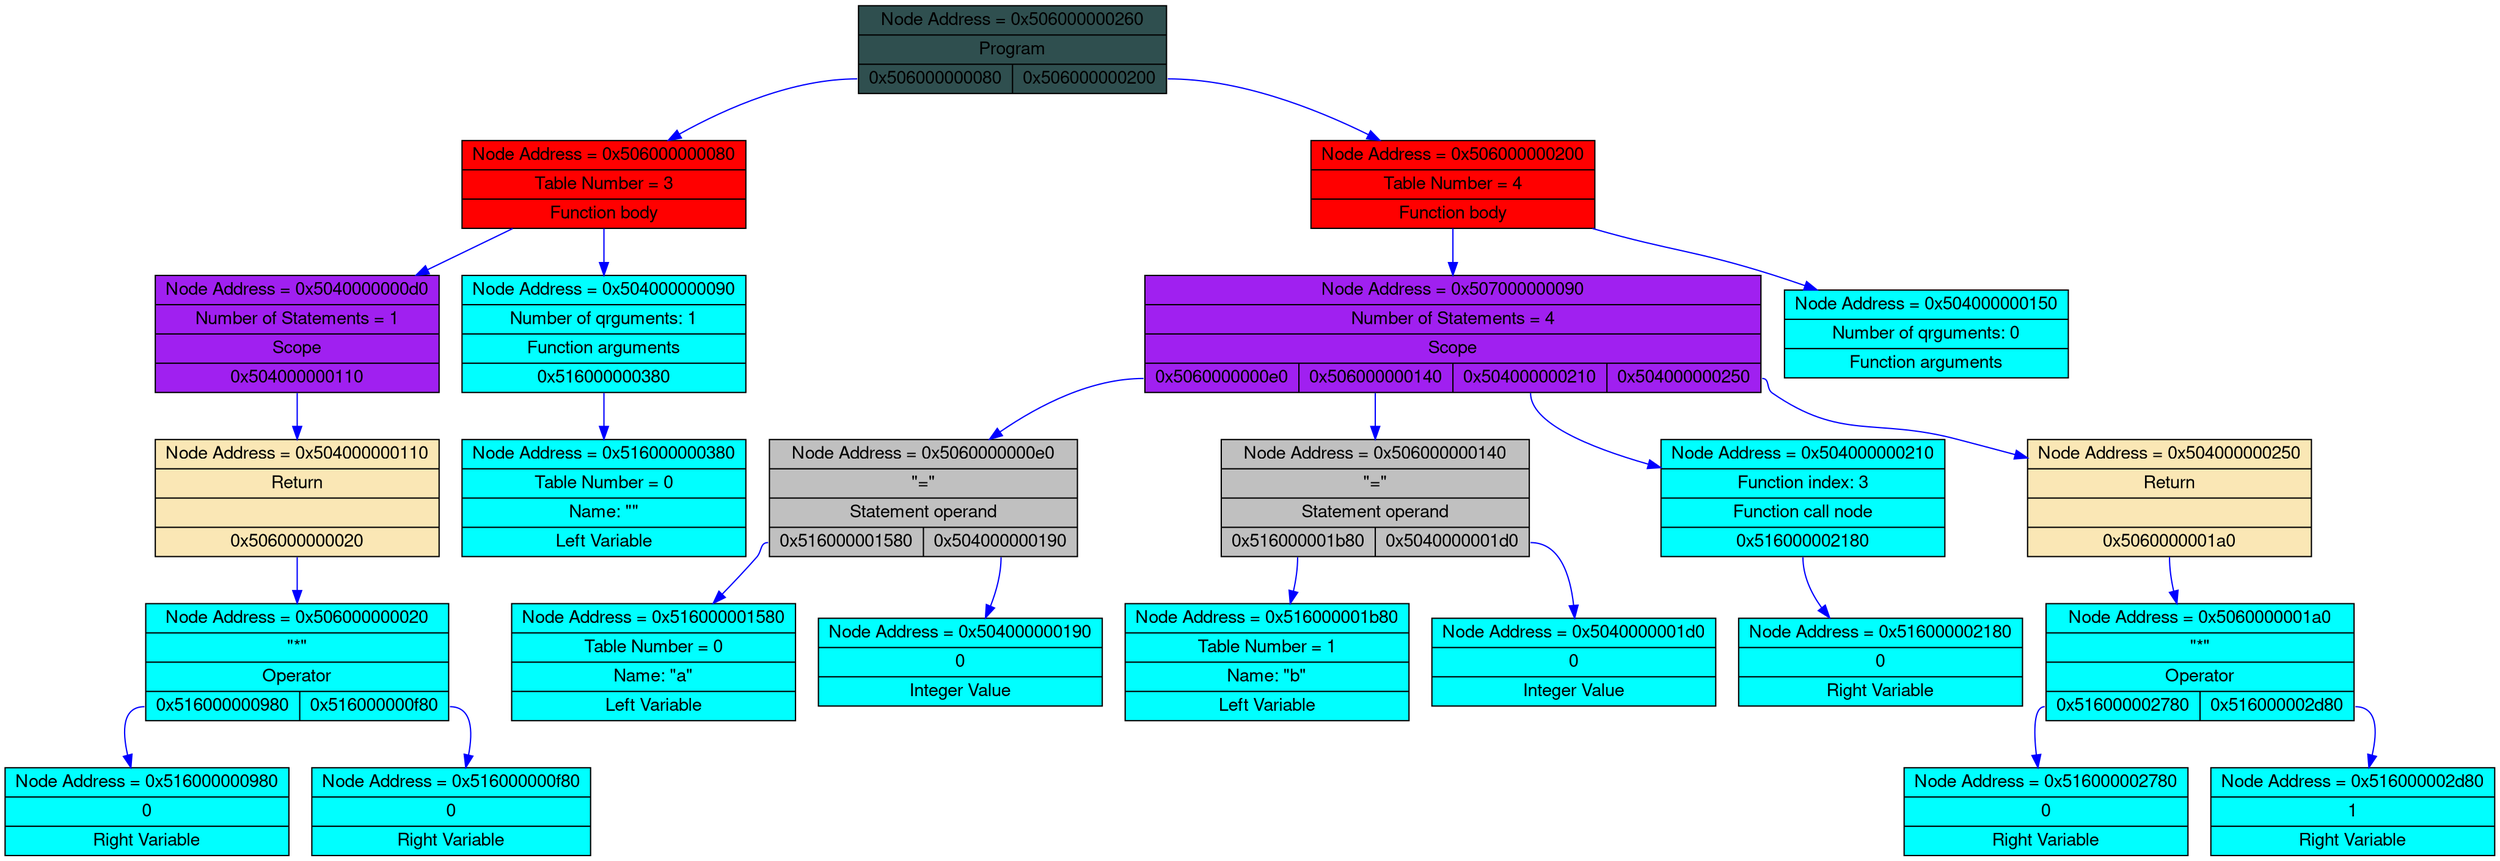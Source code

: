 digraph g {
fontname="Helvetica,Arial,sans-serif"node [fontname="Helvetica,Arial,sans-serif", color = "green"]
graph [
rankdir = "TB"
];
node [
fontisze = "16"
shape = "ellipse"
style = filled
];

"node0" [
rank = 0
"label" = "{<adr> Node Address =  0x506000000260|<value> Program|{<d0>0x506000000080 |<d1>0x506000000200}}"
color="black"
fillcolor="#2F4F4F"
shape = "record"];node0: <d0> -> node1[color = "blue"];

"node1" [
rank = 1
"label" = "{<adr> Node Address =  0x506000000080|<value> Table Number = 3|Function body}"
color="black"
fillcolor="red"
shape = "record"];node1: <d0> -> node2[color = "blue"];

"node2" [
rank = 2
"label" = "{<adr> Node Address =  0x5040000000d0|<value> Number of Statements = 1|Scope|{<d0>0x504000000110}}"
color="black"
fillcolor="purple"
shape = "record"];node2: <d0> -> node3[color = "blue"];

"node3" [
rank = 3
"label" = "{<adr> Node Address =  0x504000000110|<value> Return||{<d0>0x506000000020}}"
color="black"
fillcolor="#FAE7B5"
shape = "record"];node3: <d0> -> node4[color = "blue"];

"node4" [
rank = 4
"label" = "{<adr> Node Address =  0x506000000020|<value> \"\*\"|Operator|{<d0>0x516000000980 |<d1>0x516000000f80}}"
color="black"
fillcolor="cyan"
shape = "record"];node4: <d0> -> node5[color = "blue"];

"node5" [
rank = 5
"label" = "{<adr> Node Address =  0x516000000980|<value> 0|Right Variable}"
color="black"
fillcolor="cyan"
shape = "record"];node4: <d1> -> node6[color = "blue"];

"node6" [
rank = 6
"label" = "{<adr> Node Address =  0x516000000f80|<value> 0|Right Variable}"
color="black"
fillcolor="cyan"
shape = "record"];node1: <d1> -> node7[color = "blue"];

"node7" [
rank = 3
"label" = "{<adr> Node Address =  0x504000000090|<value> Number of qrguments: 1|Function arguments|{<d0>0x516000000380}}"
color="black"
fillcolor="cyan"
shape = "record"];node7: <d0> -> node8[color = "blue"];

"node8" [
rank = 4
"label" = "{<adr> Node Address =  0x516000000380|<value> Table Number = 0|Name: \"\"|Left Variable}"
color="black"
fillcolor="cyan"
shape = "record"];node0: <d1> -> node9[color = "blue"];

"node9" [
rank = 2
"label" = "{<adr> Node Address =  0x506000000200|<value> Table Number = 4|Function body}"
color="black"
fillcolor="red"
shape = "record"];node9: <d0> -> node10[color = "blue"];

"node10" [
rank = 3
"label" = "{<adr> Node Address =  0x507000000090|<value> Number of Statements = 4|Scope|{<d0>0x5060000000e0 |<d1>0x506000000140 |<d2>0x504000000210 |<d3>0x504000000250}}"
color="black"
fillcolor="purple"
shape = "record"];node10: <d0> -> node11[color = "blue"];

"node11" [
rank = 4
"label" = "{<adr> Node Address =  0x5060000000e0|<value> \"=\"|Statement operand|{<d0>0x516000001580 |<d1>0x504000000190}}"
color="black"
fillcolor="grey"
shape = "record"];node11: <d0> -> node12[color = "blue"];

"node12" [
rank = 5
"label" = "{<adr> Node Address =  0x516000001580|<value> Table Number = 0|Name: \"a\"|Left Variable}"
color="black"
fillcolor="cyan"
shape = "record"];node11: <d1> -> node13[color = "blue"];

"node13" [
rank = 6
"label" = "{<adr> Node Address =  0x504000000190|<value> 0|Integer Value}"
color="black"
fillcolor="cyan"
shape = "record"];node10: <d1> -> node14[color = "blue"];

"node14" [
rank = 5
"label" = "{<adr> Node Address =  0x506000000140|<value> \"=\"|Statement operand|{<d0>0x516000001b80 |<d1>0x5040000001d0}}"
color="black"
fillcolor="grey"
shape = "record"];node14: <d0> -> node15[color = "blue"];

"node15" [
rank = 6
"label" = "{<adr> Node Address =  0x516000001b80|<value> Table Number = 1|Name: \"b\"|Left Variable}"
color="black"
fillcolor="cyan"
shape = "record"];node14: <d1> -> node16[color = "blue"];

"node16" [
rank = 7
"label" = "{<adr> Node Address =  0x5040000001d0|<value> 0|Integer Value}"
color="black"
fillcolor="cyan"
shape = "record"];node10: <d2> -> node17[color = "blue"];

"node17" [
rank = 6
"label" = "{<adr> Node Address =  0x504000000210|<value> Function index: 3|Function call node|{<d0>0x516000002180}}"
color="black"
fillcolor="cyan"
shape = "record"];node17: <d0> -> node18[color = "blue"];

"node18" [
rank = 7
"label" = "{<adr> Node Address =  0x516000002180|<value> 0|Right Variable}"
color="black"
fillcolor="cyan"
shape = "record"];node10: <d3> -> node19[color = "blue"];

"node19" [
rank = 7
"label" = "{<adr> Node Address =  0x504000000250|<value> Return||{<d0>0x5060000001a0}}"
color="black"
fillcolor="#FAE7B5"
shape = "record"];node19: <d0> -> node20[color = "blue"];

"node20" [
rank = 8
"label" = "{<adr> Node Address =  0x5060000001a0|<value> \"\*\"|Operator|{<d0>0x516000002780 |<d1>0x516000002d80}}"
color="black"
fillcolor="cyan"
shape = "record"];node20: <d0> -> node21[color = "blue"];

"node21" [
rank = 9
"label" = "{<adr> Node Address =  0x516000002780|<value> 0|Right Variable}"
color="black"
fillcolor="cyan"
shape = "record"];node20: <d1> -> node22[color = "blue"];

"node22" [
rank = 10
"label" = "{<adr> Node Address =  0x516000002d80|<value> 1|Right Variable}"
color="black"
fillcolor="cyan"
shape = "record"];node9: <d1> -> node23[color = "blue"];

"node23" [
rank = 4
"label" = "{<adr> Node Address =  0x504000000150|<value> Number of qrguments: 0|Function arguments}"
color="black"
fillcolor="cyan"
shape = "record"];}